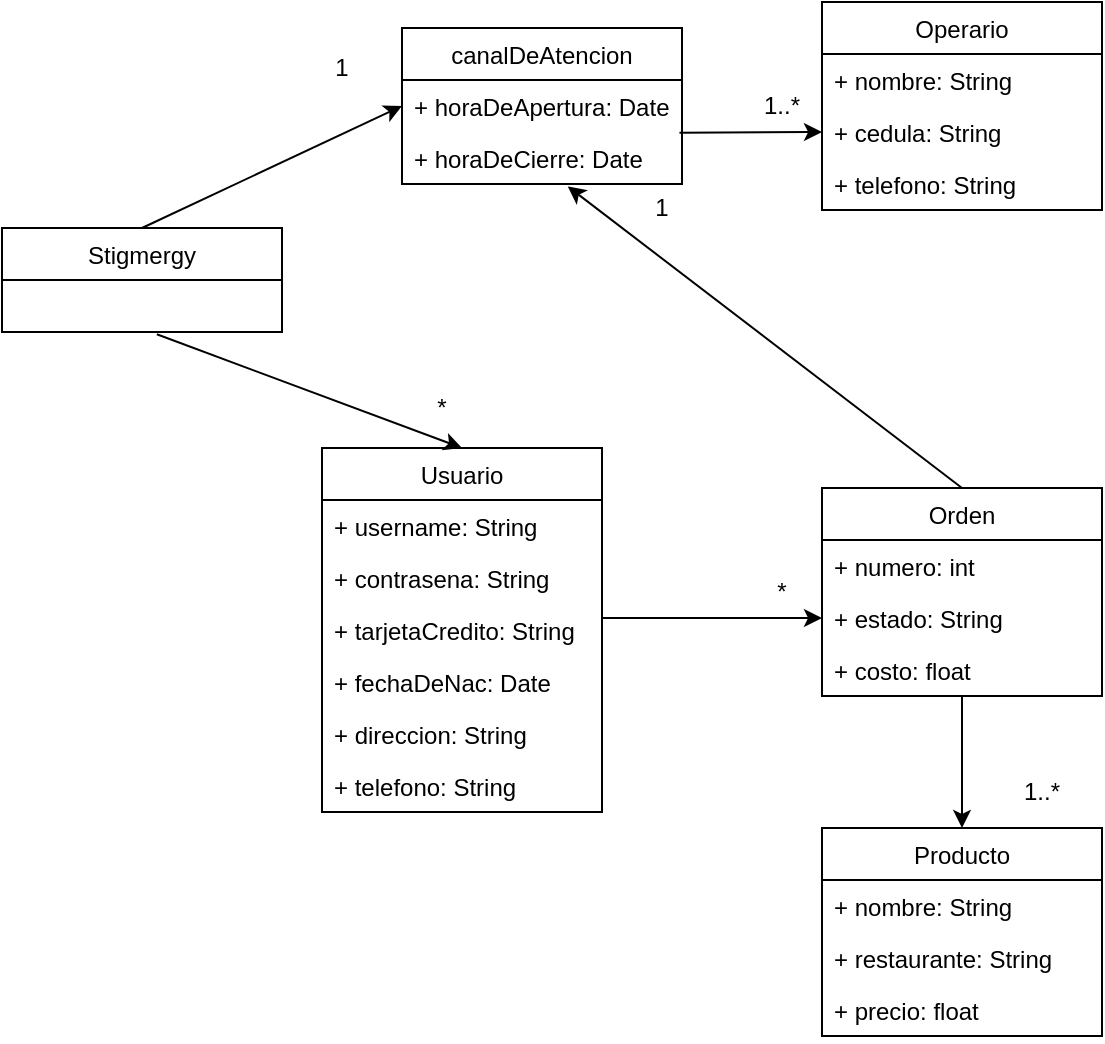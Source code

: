 <mxfile version="14.9.9" type="github">
  <diagram id="zTjk0NYuszKnZ354V-UU" name="Page-1">
    <mxGraphModel dx="1008" dy="460" grid="1" gridSize="10" guides="1" tooltips="1" connect="1" arrows="1" fold="1" page="1" pageScale="1" pageWidth="827" pageHeight="1169" math="0" shadow="0">
      <root>
        <mxCell id="0" />
        <mxCell id="1" parent="0" />
        <mxCell id="oZvSmVlZTh00DcBw9Ydo-1" value="Usuario" style="swimlane;fontStyle=0;childLayout=stackLayout;horizontal=1;startSize=26;fillColor=none;horizontalStack=0;resizeParent=1;resizeParentMax=0;resizeLast=0;collapsible=1;marginBottom=0;" vertex="1" parent="1">
          <mxGeometry x="300" y="300" width="140" height="182" as="geometry" />
        </mxCell>
        <mxCell id="oZvSmVlZTh00DcBw9Ydo-2" value="+ username: String" style="text;strokeColor=none;fillColor=none;align=left;verticalAlign=top;spacingLeft=4;spacingRight=4;overflow=hidden;rotatable=0;points=[[0,0.5],[1,0.5]];portConstraint=eastwest;" vertex="1" parent="oZvSmVlZTh00DcBw9Ydo-1">
          <mxGeometry y="26" width="140" height="26" as="geometry" />
        </mxCell>
        <mxCell id="oZvSmVlZTh00DcBw9Ydo-3" value="+ contrasena: String" style="text;strokeColor=none;fillColor=none;align=left;verticalAlign=top;spacingLeft=4;spacingRight=4;overflow=hidden;rotatable=0;points=[[0,0.5],[1,0.5]];portConstraint=eastwest;" vertex="1" parent="oZvSmVlZTh00DcBw9Ydo-1">
          <mxGeometry y="52" width="140" height="26" as="geometry" />
        </mxCell>
        <mxCell id="oZvSmVlZTh00DcBw9Ydo-5" value="+ tarjetaCredito: String" style="text;strokeColor=none;fillColor=none;align=left;verticalAlign=top;spacingLeft=4;spacingRight=4;overflow=hidden;rotatable=0;points=[[0,0.5],[1,0.5]];portConstraint=eastwest;" vertex="1" parent="oZvSmVlZTh00DcBw9Ydo-1">
          <mxGeometry y="78" width="140" height="26" as="geometry" />
        </mxCell>
        <mxCell id="oZvSmVlZTh00DcBw9Ydo-7" value="+ fechaDeNac: Date" style="text;strokeColor=none;fillColor=none;align=left;verticalAlign=top;spacingLeft=4;spacingRight=4;overflow=hidden;rotatable=0;points=[[0,0.5],[1,0.5]];portConstraint=eastwest;" vertex="1" parent="oZvSmVlZTh00DcBw9Ydo-1">
          <mxGeometry y="104" width="140" height="26" as="geometry" />
        </mxCell>
        <mxCell id="oZvSmVlZTh00DcBw9Ydo-4" value="+ direccion: String" style="text;strokeColor=none;fillColor=none;align=left;verticalAlign=top;spacingLeft=4;spacingRight=4;overflow=hidden;rotatable=0;points=[[0,0.5],[1,0.5]];portConstraint=eastwest;" vertex="1" parent="oZvSmVlZTh00DcBw9Ydo-1">
          <mxGeometry y="130" width="140" height="26" as="geometry" />
        </mxCell>
        <mxCell id="oZvSmVlZTh00DcBw9Ydo-6" value="+ telefono: String" style="text;strokeColor=none;fillColor=none;align=left;verticalAlign=top;spacingLeft=4;spacingRight=4;overflow=hidden;rotatable=0;points=[[0,0.5],[1,0.5]];portConstraint=eastwest;" vertex="1" parent="oZvSmVlZTh00DcBw9Ydo-1">
          <mxGeometry y="156" width="140" height="26" as="geometry" />
        </mxCell>
        <mxCell id="oZvSmVlZTh00DcBw9Ydo-8" value="Stigmergy" style="swimlane;fontStyle=0;childLayout=stackLayout;horizontal=1;startSize=26;fillColor=none;horizontalStack=0;resizeParent=1;resizeParentMax=0;resizeLast=0;collapsible=1;marginBottom=0;" vertex="1" parent="1">
          <mxGeometry x="140" y="190" width="140" height="52" as="geometry" />
        </mxCell>
        <mxCell id="oZvSmVlZTh00DcBw9Ydo-12" value="canalDeAtencion" style="swimlane;fontStyle=0;childLayout=stackLayout;horizontal=1;startSize=26;fillColor=none;horizontalStack=0;resizeParent=1;resizeParentMax=0;resizeLast=0;collapsible=1;marginBottom=0;" vertex="1" parent="1">
          <mxGeometry x="340" y="90" width="140" height="78" as="geometry" />
        </mxCell>
        <mxCell id="oZvSmVlZTh00DcBw9Ydo-13" value="+ horaDeApertura: Date" style="text;strokeColor=none;fillColor=none;align=left;verticalAlign=top;spacingLeft=4;spacingRight=4;overflow=hidden;rotatable=0;points=[[0,0.5],[1,0.5]];portConstraint=eastwest;" vertex="1" parent="oZvSmVlZTh00DcBw9Ydo-12">
          <mxGeometry y="26" width="140" height="26" as="geometry" />
        </mxCell>
        <mxCell id="oZvSmVlZTh00DcBw9Ydo-19" value="+ horaDeCierre: Date" style="text;strokeColor=none;fillColor=none;align=left;verticalAlign=top;spacingLeft=4;spacingRight=4;overflow=hidden;rotatable=0;points=[[0,0.5],[1,0.5]];portConstraint=eastwest;" vertex="1" parent="oZvSmVlZTh00DcBw9Ydo-12">
          <mxGeometry y="52" width="140" height="26" as="geometry" />
        </mxCell>
        <mxCell id="oZvSmVlZTh00DcBw9Ydo-20" value="Operario" style="swimlane;fontStyle=0;childLayout=stackLayout;horizontal=1;startSize=26;fillColor=none;horizontalStack=0;resizeParent=1;resizeParentMax=0;resizeLast=0;collapsible=1;marginBottom=0;" vertex="1" parent="1">
          <mxGeometry x="550" y="77" width="140" height="104" as="geometry" />
        </mxCell>
        <mxCell id="oZvSmVlZTh00DcBw9Ydo-21" value="+ nombre: String" style="text;strokeColor=none;fillColor=none;align=left;verticalAlign=top;spacingLeft=4;spacingRight=4;overflow=hidden;rotatable=0;points=[[0,0.5],[1,0.5]];portConstraint=eastwest;" vertex="1" parent="oZvSmVlZTh00DcBw9Ydo-20">
          <mxGeometry y="26" width="140" height="26" as="geometry" />
        </mxCell>
        <mxCell id="oZvSmVlZTh00DcBw9Ydo-24" value="+ cedula: String" style="text;strokeColor=none;fillColor=none;align=left;verticalAlign=top;spacingLeft=4;spacingRight=4;overflow=hidden;rotatable=0;points=[[0,0.5],[1,0.5]];portConstraint=eastwest;" vertex="1" parent="oZvSmVlZTh00DcBw9Ydo-20">
          <mxGeometry y="52" width="140" height="26" as="geometry" />
        </mxCell>
        <mxCell id="oZvSmVlZTh00DcBw9Ydo-26" value="+ telefono: String" style="text;strokeColor=none;fillColor=none;align=left;verticalAlign=top;spacingLeft=4;spacingRight=4;overflow=hidden;rotatable=0;points=[[0,0.5],[1,0.5]];portConstraint=eastwest;" vertex="1" parent="oZvSmVlZTh00DcBw9Ydo-20">
          <mxGeometry y="78" width="140" height="26" as="geometry" />
        </mxCell>
        <mxCell id="oZvSmVlZTh00DcBw9Ydo-27" value="Orden" style="swimlane;fontStyle=0;childLayout=stackLayout;horizontal=1;startSize=26;fillColor=none;horizontalStack=0;resizeParent=1;resizeParentMax=0;resizeLast=0;collapsible=1;marginBottom=0;" vertex="1" parent="1">
          <mxGeometry x="550" y="320" width="140" height="104" as="geometry" />
        </mxCell>
        <mxCell id="oZvSmVlZTh00DcBw9Ydo-28" value="+ numero: int" style="text;strokeColor=none;fillColor=none;align=left;verticalAlign=top;spacingLeft=4;spacingRight=4;overflow=hidden;rotatable=0;points=[[0,0.5],[1,0.5]];portConstraint=eastwest;" vertex="1" parent="oZvSmVlZTh00DcBw9Ydo-27">
          <mxGeometry y="26" width="140" height="26" as="geometry" />
        </mxCell>
        <mxCell id="oZvSmVlZTh00DcBw9Ydo-29" value="+ estado: String" style="text;strokeColor=none;fillColor=none;align=left;verticalAlign=top;spacingLeft=4;spacingRight=4;overflow=hidden;rotatable=0;points=[[0,0.5],[1,0.5]];portConstraint=eastwest;" vertex="1" parent="oZvSmVlZTh00DcBw9Ydo-27">
          <mxGeometry y="52" width="140" height="26" as="geometry" />
        </mxCell>
        <mxCell id="oZvSmVlZTh00DcBw9Ydo-30" value="+ costo: float" style="text;strokeColor=none;fillColor=none;align=left;verticalAlign=top;spacingLeft=4;spacingRight=4;overflow=hidden;rotatable=0;points=[[0,0.5],[1,0.5]];portConstraint=eastwest;" vertex="1" parent="oZvSmVlZTh00DcBw9Ydo-27">
          <mxGeometry y="78" width="140" height="26" as="geometry" />
        </mxCell>
        <mxCell id="oZvSmVlZTh00DcBw9Ydo-31" value="Producto" style="swimlane;fontStyle=0;childLayout=stackLayout;horizontal=1;startSize=26;fillColor=none;horizontalStack=0;resizeParent=1;resizeParentMax=0;resizeLast=0;collapsible=1;marginBottom=0;" vertex="1" parent="1">
          <mxGeometry x="550" y="490" width="140" height="104" as="geometry" />
        </mxCell>
        <mxCell id="oZvSmVlZTh00DcBw9Ydo-32" value="+ nombre: String" style="text;strokeColor=none;fillColor=none;align=left;verticalAlign=top;spacingLeft=4;spacingRight=4;overflow=hidden;rotatable=0;points=[[0,0.5],[1,0.5]];portConstraint=eastwest;" vertex="1" parent="oZvSmVlZTh00DcBw9Ydo-31">
          <mxGeometry y="26" width="140" height="26" as="geometry" />
        </mxCell>
        <mxCell id="oZvSmVlZTh00DcBw9Ydo-33" value="+ restaurante: String" style="text;strokeColor=none;fillColor=none;align=left;verticalAlign=top;spacingLeft=4;spacingRight=4;overflow=hidden;rotatable=0;points=[[0,0.5],[1,0.5]];portConstraint=eastwest;" vertex="1" parent="oZvSmVlZTh00DcBw9Ydo-31">
          <mxGeometry y="52" width="140" height="26" as="geometry" />
        </mxCell>
        <mxCell id="oZvSmVlZTh00DcBw9Ydo-34" value="+ precio: float" style="text;strokeColor=none;fillColor=none;align=left;verticalAlign=top;spacingLeft=4;spacingRight=4;overflow=hidden;rotatable=0;points=[[0,0.5],[1,0.5]];portConstraint=eastwest;" vertex="1" parent="oZvSmVlZTh00DcBw9Ydo-31">
          <mxGeometry y="78" width="140" height="26" as="geometry" />
        </mxCell>
        <mxCell id="oZvSmVlZTh00DcBw9Ydo-35" value="" style="endArrow=classic;html=1;exitX=0.5;exitY=0;exitDx=0;exitDy=0;entryX=0;entryY=0.5;entryDx=0;entryDy=0;" edge="1" parent="1" source="oZvSmVlZTh00DcBw9Ydo-8" target="oZvSmVlZTh00DcBw9Ydo-13">
          <mxGeometry width="50" height="50" relative="1" as="geometry">
            <mxPoint x="420" y="340" as="sourcePoint" />
            <mxPoint x="470" y="290" as="targetPoint" />
          </mxGeometry>
        </mxCell>
        <mxCell id="oZvSmVlZTh00DcBw9Ydo-36" value="" style="endArrow=classic;html=1;exitX=0.553;exitY=1.043;exitDx=0;exitDy=0;exitPerimeter=0;entryX=0.5;entryY=0;entryDx=0;entryDy=0;" edge="1" parent="1" target="oZvSmVlZTh00DcBw9Ydo-1">
          <mxGeometry width="50" height="50" relative="1" as="geometry">
            <mxPoint x="217.42" y="243.118" as="sourcePoint" />
            <mxPoint x="470" y="290" as="targetPoint" />
          </mxGeometry>
        </mxCell>
        <mxCell id="oZvSmVlZTh00DcBw9Ydo-37" value="" style="endArrow=classic;html=1;exitX=1;exitY=0.269;exitDx=0;exitDy=0;entryX=0;entryY=0.5;entryDx=0;entryDy=0;exitPerimeter=0;" edge="1" parent="1" source="oZvSmVlZTh00DcBw9Ydo-5" target="oZvSmVlZTh00DcBw9Ydo-29">
          <mxGeometry width="50" height="50" relative="1" as="geometry">
            <mxPoint x="460.0" y="299.998" as="sourcePoint" />
            <mxPoint x="612.58" y="356.88" as="targetPoint" />
          </mxGeometry>
        </mxCell>
        <mxCell id="oZvSmVlZTh00DcBw9Ydo-38" value="" style="endArrow=classic;html=1;entryX=0.592;entryY=1.046;entryDx=0;entryDy=0;entryPerimeter=0;" edge="1" parent="1" target="oZvSmVlZTh00DcBw9Ydo-19">
          <mxGeometry width="50" height="50" relative="1" as="geometry">
            <mxPoint x="620" y="320" as="sourcePoint" />
            <mxPoint x="560" y="395" as="targetPoint" />
          </mxGeometry>
        </mxCell>
        <mxCell id="oZvSmVlZTh00DcBw9Ydo-39" value="" style="endArrow=classic;html=1;exitX=1;exitY=0.5;exitDx=0;exitDy=0;entryX=0.5;entryY=0;entryDx=0;entryDy=0;" edge="1" parent="1" target="oZvSmVlZTh00DcBw9Ydo-31">
          <mxGeometry width="50" height="50" relative="1" as="geometry">
            <mxPoint x="620" y="424" as="sourcePoint" />
            <mxPoint x="730" y="418" as="targetPoint" />
          </mxGeometry>
        </mxCell>
        <mxCell id="oZvSmVlZTh00DcBw9Ydo-40" value="" style="endArrow=classic;html=1;entryX=0;entryY=0.5;entryDx=0;entryDy=0;exitX=0.991;exitY=0.014;exitDx=0;exitDy=0;exitPerimeter=0;" edge="1" parent="1" source="oZvSmVlZTh00DcBw9Ydo-19" target="oZvSmVlZTh00DcBw9Ydo-24">
          <mxGeometry width="50" height="50" relative="1" as="geometry">
            <mxPoint x="510" y="210" as="sourcePoint" />
            <mxPoint x="530" y="140" as="targetPoint" />
          </mxGeometry>
        </mxCell>
        <mxCell id="oZvSmVlZTh00DcBw9Ydo-41" value="1" style="text;html=1;strokeColor=none;fillColor=none;align=center;verticalAlign=middle;whiteSpace=wrap;rounded=0;" vertex="1" parent="1">
          <mxGeometry x="290" y="100" width="40" height="20" as="geometry" />
        </mxCell>
        <mxCell id="oZvSmVlZTh00DcBw9Ydo-42" value="*" style="text;html=1;strokeColor=none;fillColor=none;align=center;verticalAlign=middle;whiteSpace=wrap;rounded=0;" vertex="1" parent="1">
          <mxGeometry x="340" y="270" width="40" height="20" as="geometry" />
        </mxCell>
        <mxCell id="oZvSmVlZTh00DcBw9Ydo-43" value="*" style="text;html=1;strokeColor=none;fillColor=none;align=center;verticalAlign=middle;whiteSpace=wrap;rounded=0;" vertex="1" parent="1">
          <mxGeometry x="510" y="362" width="40" height="20" as="geometry" />
        </mxCell>
        <mxCell id="oZvSmVlZTh00DcBw9Ydo-44" value="1..*" style="text;html=1;strokeColor=none;fillColor=none;align=center;verticalAlign=middle;whiteSpace=wrap;rounded=0;" vertex="1" parent="1">
          <mxGeometry x="640" y="462" width="40" height="20" as="geometry" />
        </mxCell>
        <mxCell id="oZvSmVlZTh00DcBw9Ydo-45" value="1" style="text;html=1;strokeColor=none;fillColor=none;align=center;verticalAlign=middle;whiteSpace=wrap;rounded=0;" vertex="1" parent="1">
          <mxGeometry x="450" y="170" width="40" height="20" as="geometry" />
        </mxCell>
        <mxCell id="oZvSmVlZTh00DcBw9Ydo-47" value="1..*" style="text;html=1;strokeColor=none;fillColor=none;align=center;verticalAlign=middle;whiteSpace=wrap;rounded=0;" vertex="1" parent="1">
          <mxGeometry x="510" y="119" width="40" height="20" as="geometry" />
        </mxCell>
      </root>
    </mxGraphModel>
  </diagram>
</mxfile>
